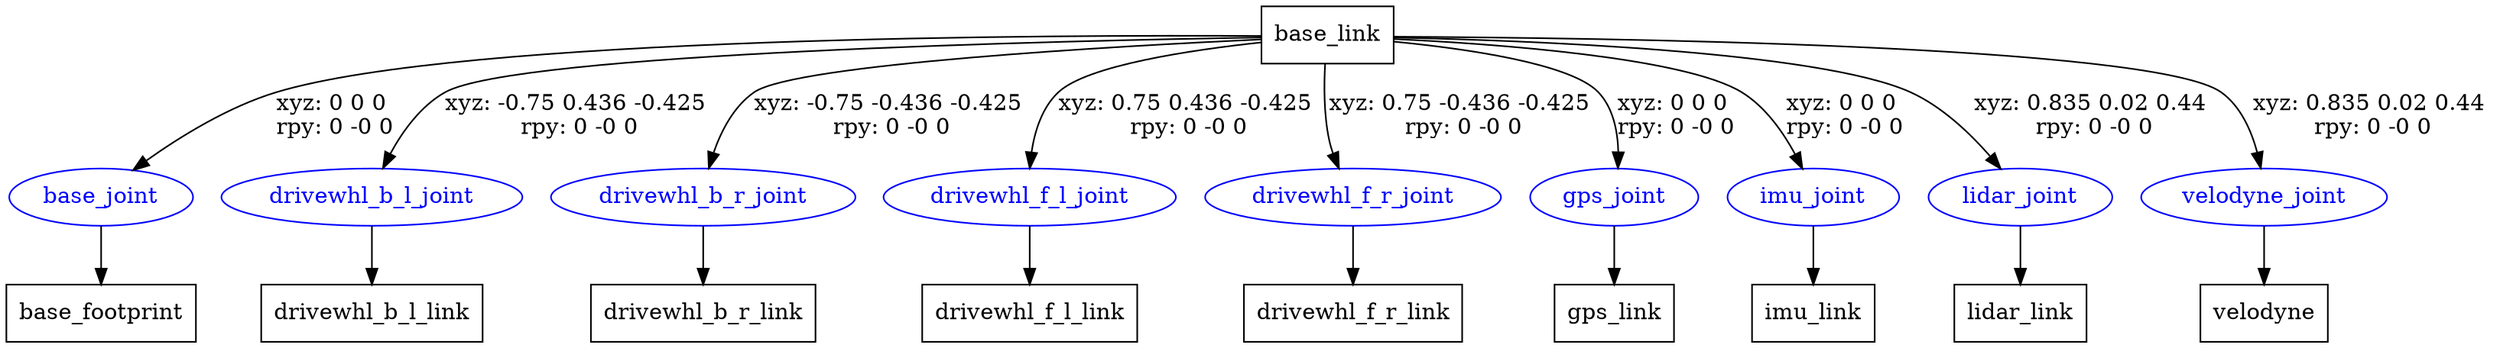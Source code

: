 digraph G {
node [shape=box];
"base_link" [label="base_link"];
"base_footprint" [label="base_footprint"];
"drivewhl_b_l_link" [label="drivewhl_b_l_link"];
"drivewhl_b_r_link" [label="drivewhl_b_r_link"];
"drivewhl_f_l_link" [label="drivewhl_f_l_link"];
"drivewhl_f_r_link" [label="drivewhl_f_r_link"];
"gps_link" [label="gps_link"];
"imu_link" [label="imu_link"];
"lidar_link" [label="lidar_link"];
"velodyne" [label="velodyne"];
node [shape=ellipse, color=blue, fontcolor=blue];
"base_link" -> "base_joint" [label="xyz: 0 0 0 \nrpy: 0 -0 0"]
"base_joint" -> "base_footprint"
"base_link" -> "drivewhl_b_l_joint" [label="xyz: -0.75 0.436 -0.425 \nrpy: 0 -0 0"]
"drivewhl_b_l_joint" -> "drivewhl_b_l_link"
"base_link" -> "drivewhl_b_r_joint" [label="xyz: -0.75 -0.436 -0.425 \nrpy: 0 -0 0"]
"drivewhl_b_r_joint" -> "drivewhl_b_r_link"
"base_link" -> "drivewhl_f_l_joint" [label="xyz: 0.75 0.436 -0.425 \nrpy: 0 -0 0"]
"drivewhl_f_l_joint" -> "drivewhl_f_l_link"
"base_link" -> "drivewhl_f_r_joint" [label="xyz: 0.75 -0.436 -0.425 \nrpy: 0 -0 0"]
"drivewhl_f_r_joint" -> "drivewhl_f_r_link"
"base_link" -> "gps_joint" [label="xyz: 0 0 0 \nrpy: 0 -0 0"]
"gps_joint" -> "gps_link"
"base_link" -> "imu_joint" [label="xyz: 0 0 0 \nrpy: 0 -0 0"]
"imu_joint" -> "imu_link"
"base_link" -> "lidar_joint" [label="xyz: 0.835 0.02 0.44 \nrpy: 0 -0 0"]
"lidar_joint" -> "lidar_link"
"base_link" -> "velodyne_joint" [label="xyz: 0.835 0.02 0.44 \nrpy: 0 -0 0"]
"velodyne_joint" -> "velodyne"
}

